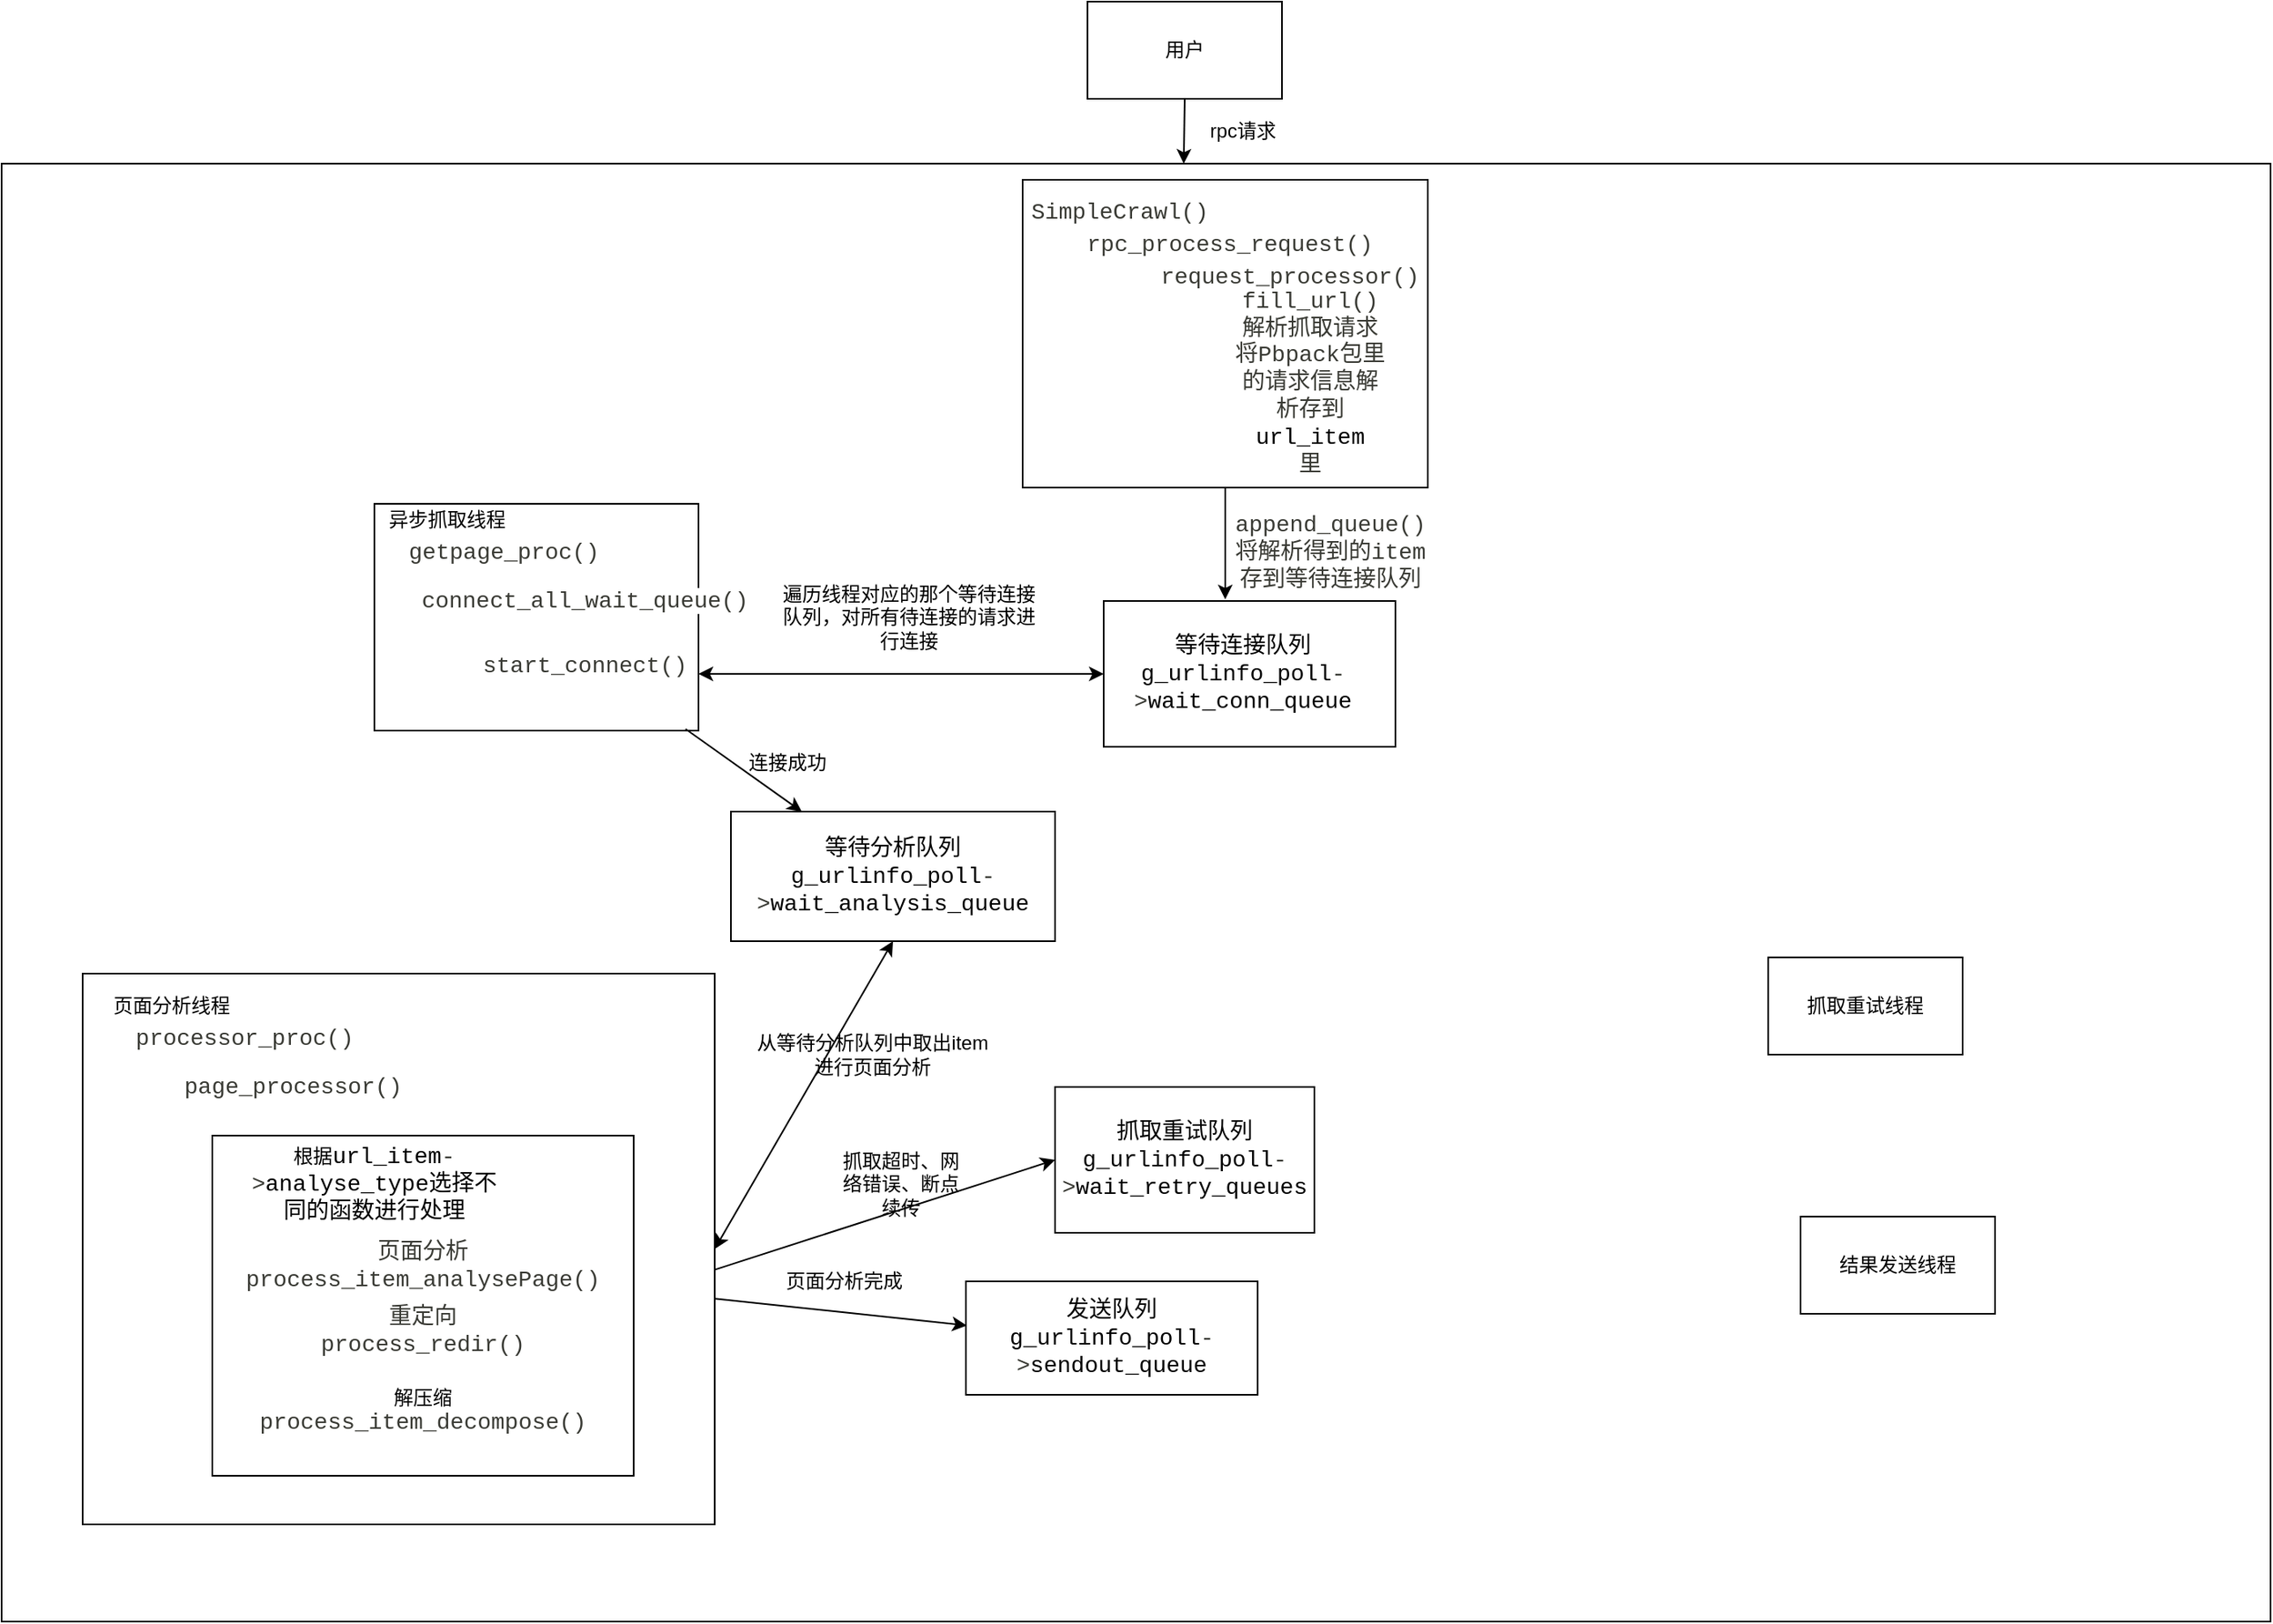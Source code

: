 <mxfile version="14.4.4" type="github">
  <diagram id="FwcFqP0C5W_5_Z98Vjde" name="Page-1">
    <mxGraphModel dx="1810" dy="570" grid="1" gridSize="10" guides="1" tooltips="1" connect="1" arrows="1" fold="1" page="1" pageScale="1" pageWidth="827" pageHeight="1169" math="0" shadow="0">
      <root>
        <mxCell id="0" />
        <mxCell id="1" parent="0" />
        <mxCell id="Cm3EA2zY6-B5ncBwFZGS-15" value="" style="rounded=0;whiteSpace=wrap;html=1;" vertex="1" parent="1">
          <mxGeometry x="350" y="10" width="120" height="60" as="geometry" />
        </mxCell>
        <mxCell id="Cm3EA2zY6-B5ncBwFZGS-16" value="用户" style="text;html=1;strokeColor=none;fillColor=none;align=center;verticalAlign=middle;whiteSpace=wrap;rounded=0;" vertex="1" parent="1">
          <mxGeometry x="390" y="30" width="40" height="20" as="geometry" />
        </mxCell>
        <mxCell id="Cm3EA2zY6-B5ncBwFZGS-17" value="" style="endArrow=classic;html=1;exitX=0.5;exitY=1;exitDx=0;exitDy=0;entryX=0.521;entryY=0;entryDx=0;entryDy=0;entryPerimeter=0;" edge="1" parent="1" source="Cm3EA2zY6-B5ncBwFZGS-15" target="Cm3EA2zY6-B5ncBwFZGS-18">
          <mxGeometry width="50" height="50" relative="1" as="geometry">
            <mxPoint x="385" y="200" as="sourcePoint" />
            <mxPoint x="410" y="120" as="targetPoint" />
          </mxGeometry>
        </mxCell>
        <mxCell id="Cm3EA2zY6-B5ncBwFZGS-18" value="" style="rounded=0;whiteSpace=wrap;html=1;" vertex="1" parent="1">
          <mxGeometry x="-320" y="110" width="1400" height="900" as="geometry" />
        </mxCell>
        <mxCell id="Cm3EA2zY6-B5ncBwFZGS-19" value="rpc请求" style="text;html=1;strokeColor=none;fillColor=none;align=center;verticalAlign=middle;whiteSpace=wrap;rounded=0;" vertex="1" parent="1">
          <mxGeometry x="418" y="80" width="56" height="20" as="geometry" />
        </mxCell>
        <mxCell id="Cm3EA2zY6-B5ncBwFZGS-20" value="" style="rounded=0;whiteSpace=wrap;html=1;" vertex="1" parent="1">
          <mxGeometry x="310" y="120" width="250" height="190" as="geometry" />
        </mxCell>
        <mxCell id="Cm3EA2zY6-B5ncBwFZGS-22" value="&lt;span style=&quot;color: rgb(57 , 58 , 52) ; font-family: &amp;#34;consolas&amp;#34; , &amp;#34;menlo&amp;#34; , &amp;#34;courier&amp;#34; , monospace ; font-size: 14px ; background-color: rgb(255 , 255 , 255)&quot;&gt;fill_url()&lt;br&gt;解析抓取请求将Pbpack包里的请求信息解析存到&lt;/span&gt;&lt;span style=&quot;font-family: &amp;#34;consolas&amp;#34; , &amp;#34;menlo&amp;#34; , &amp;#34;courier&amp;#34; , monospace ; font-size: 14px ; background-color: rgb(255 , 255 , 255)&quot;&gt;url_item&lt;/span&gt;&lt;span style=&quot;color: rgb(57 , 58 , 52) ; font-family: &amp;#34;consolas&amp;#34; , &amp;#34;menlo&amp;#34; , &amp;#34;courier&amp;#34; , monospace ; font-size: 14px ; background-color: rgb(255 , 255 , 255)&quot;&gt;&lt;br&gt;里&lt;br&gt;&lt;/span&gt;" style="text;html=1;strokeColor=none;fillColor=none;align=center;verticalAlign=middle;whiteSpace=wrap;rounded=0;" vertex="1" parent="1">
          <mxGeometry x="440" y="200" width="95" height="90" as="geometry" />
        </mxCell>
        <mxCell id="Cm3EA2zY6-B5ncBwFZGS-26" value="&lt;span style=&quot;color: rgb(57 , 58 , 52) ; font-family: &amp;#34;consolas&amp;#34; , &amp;#34;menlo&amp;#34; , &amp;#34;courier&amp;#34; , monospace ; font-size: 14px ; background-color: rgb(255 , 255 , 255)&quot;&gt;SimpleCrawl()&lt;/span&gt;" style="text;html=1;strokeColor=none;fillColor=none;align=center;verticalAlign=middle;whiteSpace=wrap;rounded=0;" vertex="1" parent="1">
          <mxGeometry x="350" y="130" width="40" height="20" as="geometry" />
        </mxCell>
        <mxCell id="Cm3EA2zY6-B5ncBwFZGS-29" value="&lt;span style=&quot;color: rgb(57 , 58 , 52) ; font-family: &amp;#34;consolas&amp;#34; , &amp;#34;menlo&amp;#34; , &amp;#34;courier&amp;#34; , monospace ; font-size: 14px ; background-color: rgb(255 , 255 , 255)&quot;&gt;rpc_process_request()&lt;/span&gt;" style="text;html=1;strokeColor=none;fillColor=none;align=center;verticalAlign=middle;whiteSpace=wrap;rounded=0;" vertex="1" parent="1">
          <mxGeometry x="418" y="150" width="40" height="20" as="geometry" />
        </mxCell>
        <mxCell id="Cm3EA2zY6-B5ncBwFZGS-34" value="&lt;span style=&quot;color: rgb(57 , 58 , 52) ; font-family: &amp;#34;consolas&amp;#34; , &amp;#34;menlo&amp;#34; , &amp;#34;courier&amp;#34; , monospace ; font-size: 14px ; background-color: rgb(255 , 255 , 255)&quot;&gt;request_processor()&lt;/span&gt;" style="text;html=1;strokeColor=none;fillColor=none;align=center;verticalAlign=middle;whiteSpace=wrap;rounded=0;" vertex="1" parent="1">
          <mxGeometry x="455" y="170" width="40" height="20" as="geometry" />
        </mxCell>
        <mxCell id="Cm3EA2zY6-B5ncBwFZGS-36" value="" style="endArrow=classic;html=1;exitX=0.5;exitY=1;exitDx=0;exitDy=0;" edge="1" parent="1" source="Cm3EA2zY6-B5ncBwFZGS-20">
          <mxGeometry width="50" height="50" relative="1" as="geometry">
            <mxPoint x="390" y="429" as="sourcePoint" />
            <mxPoint x="435" y="379" as="targetPoint" />
          </mxGeometry>
        </mxCell>
        <mxCell id="Cm3EA2zY6-B5ncBwFZGS-38" value="&lt;span class=&quot;token function&quot; style=&quot;box-sizing: border-box ; margin: 0px ; padding: 0px ; border: 0px ; font-stretch: inherit ; font-size: 14px ; line-height: inherit ; font-family: &amp;#34;consolas&amp;#34; , &amp;#34;menlo&amp;#34; , &amp;#34;courier&amp;#34; , monospace ; color: rgb(57 , 58 , 52) ; background-color: rgb(255 , 255 , 255)&quot;&gt;append_queue()将解析得到的item存到等待连接队列&lt;/span&gt;" style="text;html=1;strokeColor=none;fillColor=none;align=center;verticalAlign=middle;whiteSpace=wrap;rounded=0;" vertex="1" parent="1">
          <mxGeometry x="480" y="340" width="40" height="20" as="geometry" />
        </mxCell>
        <mxCell id="Cm3EA2zY6-B5ncBwFZGS-41" value="" style="rounded=0;whiteSpace=wrap;html=1;" vertex="1" parent="1">
          <mxGeometry x="360" y="380" width="180" height="90" as="geometry" />
        </mxCell>
        <mxCell id="Cm3EA2zY6-B5ncBwFZGS-43" value="&lt;span style=&quot;font-family: &amp;#34;consolas&amp;#34; , &amp;#34;menlo&amp;#34; , &amp;#34;courier&amp;#34; , monospace ; font-size: 14px ; background-color: rgb(255 , 255 , 255)&quot;&gt;等待连接队列g_urlinfo_poll&lt;/span&gt;&lt;span class=&quot;token operator&quot; style=&quot;box-sizing: border-box ; margin: 0px ; padding: 0px ; border: 0px ; font-stretch: inherit ; font-size: 14px ; line-height: inherit ; font-family: &amp;#34;consolas&amp;#34; , &amp;#34;menlo&amp;#34; , &amp;#34;courier&amp;#34; , monospace ; color: rgb(57 , 58 , 52) ; background-color: rgb(255 , 255 , 255)&quot;&gt;-&amp;gt;&lt;/span&gt;&lt;span style=&quot;font-family: &amp;#34;consolas&amp;#34; , &amp;#34;menlo&amp;#34; , &amp;#34;courier&amp;#34; , monospace ; font-size: 14px ; background-color: rgb(255 , 255 , 255)&quot;&gt;wait_conn_queue&lt;br&gt;&lt;/span&gt;" style="text;html=1;strokeColor=none;fillColor=none;align=center;verticalAlign=middle;whiteSpace=wrap;rounded=0;" vertex="1" parent="1">
          <mxGeometry x="426" y="415" width="40" height="20" as="geometry" />
        </mxCell>
        <mxCell id="Cm3EA2zY6-B5ncBwFZGS-45" value="" style="rounded=0;whiteSpace=wrap;html=1;" vertex="1" parent="1">
          <mxGeometry x="-90" y="320" width="200" height="140" as="geometry" />
        </mxCell>
        <mxCell id="Cm3EA2zY6-B5ncBwFZGS-46" value="抓取重试线程" style="rounded=0;whiteSpace=wrap;html=1;" vertex="1" parent="1">
          <mxGeometry x="770" y="600" width="120" height="60" as="geometry" />
        </mxCell>
        <mxCell id="Cm3EA2zY6-B5ncBwFZGS-47" value="" style="rounded=0;whiteSpace=wrap;html=1;" vertex="1" parent="1">
          <mxGeometry x="-270" y="610" width="390" height="340" as="geometry" />
        </mxCell>
        <mxCell id="Cm3EA2zY6-B5ncBwFZGS-48" value="结果发送线程" style="rounded=0;whiteSpace=wrap;html=1;" vertex="1" parent="1">
          <mxGeometry x="790" y="760" width="120" height="60" as="geometry" />
        </mxCell>
        <mxCell id="Cm3EA2zY6-B5ncBwFZGS-49" value="异步抓取线程" style="text;html=1;strokeColor=none;fillColor=none;align=center;verticalAlign=middle;whiteSpace=wrap;rounded=0;" vertex="1" parent="1">
          <mxGeometry x="-90" y="320" width="90" height="20" as="geometry" />
        </mxCell>
        <mxCell id="Cm3EA2zY6-B5ncBwFZGS-50" value="&lt;span style=&quot;color: rgb(57 , 58 , 52) ; font-family: &amp;#34;consolas&amp;#34; , &amp;#34;menlo&amp;#34; , &amp;#34;courier&amp;#34; , monospace ; font-size: 14px ; background-color: rgb(255 , 255 , 255)&quot;&gt;getpage_proc()&lt;/span&gt;" style="text;html=1;strokeColor=none;fillColor=none;align=center;verticalAlign=middle;whiteSpace=wrap;rounded=0;" vertex="1" parent="1">
          <mxGeometry x="-30" y="340" width="40" height="20" as="geometry" />
        </mxCell>
        <mxCell id="Cm3EA2zY6-B5ncBwFZGS-51" value="&lt;span style=&quot;color: rgb(57 , 58 , 52) ; font-family: &amp;#34;consolas&amp;#34; , &amp;#34;menlo&amp;#34; , &amp;#34;courier&amp;#34; , monospace ; font-size: 14px ; background-color: rgb(255 , 255 , 255)&quot;&gt;connect_all_wait_queue()&lt;/span&gt;" style="text;html=1;strokeColor=none;fillColor=none;align=center;verticalAlign=middle;whiteSpace=wrap;rounded=0;" vertex="1" parent="1">
          <mxGeometry x="20" y="370" width="40" height="20" as="geometry" />
        </mxCell>
        <mxCell id="Cm3EA2zY6-B5ncBwFZGS-53" value="遍历线程对应的那个等待连接队列，对所有待连接的请求进行连接" style="text;html=1;strokeColor=none;fillColor=none;align=center;verticalAlign=middle;whiteSpace=wrap;rounded=0;" vertex="1" parent="1">
          <mxGeometry x="160" y="380" width="160" height="20" as="geometry" />
        </mxCell>
        <mxCell id="Cm3EA2zY6-B5ncBwFZGS-54" value="&lt;span style=&quot;color: rgb(57 , 58 , 52) ; font-family: &amp;#34;consolas&amp;#34; , &amp;#34;menlo&amp;#34; , &amp;#34;courier&amp;#34; , monospace ; font-size: 14px ; background-color: rgb(255 , 255 , 255)&quot;&gt;start_connect()&lt;/span&gt;" style="text;html=1;strokeColor=none;fillColor=none;align=center;verticalAlign=middle;whiteSpace=wrap;rounded=0;" vertex="1" parent="1">
          <mxGeometry x="20" y="410" width="40" height="20" as="geometry" />
        </mxCell>
        <mxCell id="Cm3EA2zY6-B5ncBwFZGS-58" value="&lt;span style=&quot;font-family: &amp;#34;consolas&amp;#34; , &amp;#34;menlo&amp;#34; , &amp;#34;courier&amp;#34; , monospace ; font-size: 14px ; background-color: rgb(255 , 255 , 255)&quot;&gt;等待分析队列g_urlinfo_poll&lt;/span&gt;&lt;span class=&quot;token operator&quot; style=&quot;box-sizing: border-box ; margin: 0px ; padding: 0px ; border: 0px ; font-stretch: inherit ; font-size: 14px ; line-height: inherit ; font-family: &amp;#34;consolas&amp;#34; , &amp;#34;menlo&amp;#34; , &amp;#34;courier&amp;#34; , monospace ; color: rgb(57 , 58 , 52) ; background-color: rgb(255 , 255 , 255)&quot;&gt;-&amp;gt;&lt;/span&gt;&lt;span style=&quot;font-family: &amp;#34;consolas&amp;#34; , &amp;#34;menlo&amp;#34; , &amp;#34;courier&amp;#34; , monospace ; font-size: 14px ; background-color: rgb(255 , 255 , 255)&quot;&gt;wait_analysis_queue&lt;/span&gt;" style="rounded=0;whiteSpace=wrap;html=1;" vertex="1" parent="1">
          <mxGeometry x="130" y="510" width="200" height="80" as="geometry" />
        </mxCell>
        <mxCell id="Cm3EA2zY6-B5ncBwFZGS-60" value="" style="endArrow=classic;html=1;exitX=0.96;exitY=0.993;exitDx=0;exitDy=0;exitPerimeter=0;" edge="1" parent="1" source="Cm3EA2zY6-B5ncBwFZGS-45" target="Cm3EA2zY6-B5ncBwFZGS-58">
          <mxGeometry width="50" height="50" relative="1" as="geometry">
            <mxPoint x="390" y="430" as="sourcePoint" />
            <mxPoint x="440" y="380" as="targetPoint" />
          </mxGeometry>
        </mxCell>
        <mxCell id="Cm3EA2zY6-B5ncBwFZGS-62" value="连接成功" style="text;html=1;strokeColor=none;fillColor=none;align=center;verticalAlign=middle;whiteSpace=wrap;rounded=0;" vertex="1" parent="1">
          <mxGeometry x="140" y="470" width="50" height="20" as="geometry" />
        </mxCell>
        <mxCell id="Cm3EA2zY6-B5ncBwFZGS-66" value="页面分析线程" style="text;html=1;strokeColor=none;fillColor=none;align=center;verticalAlign=middle;whiteSpace=wrap;rounded=0;" vertex="1" parent="1">
          <mxGeometry x="-270" y="620" width="110" height="20" as="geometry" />
        </mxCell>
        <mxCell id="Cm3EA2zY6-B5ncBwFZGS-67" value="&lt;span style=&quot;color: rgb(57 , 58 , 52) ; font-family: &amp;#34;consolas&amp;#34; , &amp;#34;menlo&amp;#34; , &amp;#34;courier&amp;#34; , monospace ; font-size: 14px ; background-color: rgb(255 , 255 , 255)&quot;&gt;processor_proc()&lt;/span&gt;" style="text;html=1;strokeColor=none;fillColor=none;align=center;verticalAlign=middle;whiteSpace=wrap;rounded=0;" vertex="1" parent="1">
          <mxGeometry x="-190" y="640" width="40" height="20" as="geometry" />
        </mxCell>
        <mxCell id="Cm3EA2zY6-B5ncBwFZGS-68" value="&lt;span class=&quot;token function&quot; style=&quot;box-sizing: border-box ; margin: 0px ; padding: 0px ; border: 0px ; font-stretch: inherit ; font-size: 14px ; line-height: inherit ; font-family: &amp;#34;consolas&amp;#34; , &amp;#34;menlo&amp;#34; , &amp;#34;courier&amp;#34; , monospace ; color: rgb(57 , 58 , 52) ; background-color: rgb(255 , 255 , 255)&quot;&gt;page_processor&lt;/span&gt;&lt;span class=&quot;token punctuation&quot; style=&quot;box-sizing: border-box ; margin: 0px ; padding: 0px ; border: 0px ; font-stretch: inherit ; font-size: 14px ; line-height: inherit ; font-family: &amp;#34;consolas&amp;#34; , &amp;#34;menlo&amp;#34; , &amp;#34;courier&amp;#34; , monospace ; color: rgb(57 , 58 , 52) ; background-color: rgb(255 , 255 , 255)&quot;&gt;()&lt;/span&gt;" style="text;html=1;strokeColor=none;fillColor=none;align=center;verticalAlign=middle;whiteSpace=wrap;rounded=0;" vertex="1" parent="1">
          <mxGeometry x="-160" y="670" width="40" height="20" as="geometry" />
        </mxCell>
        <mxCell id="Cm3EA2zY6-B5ncBwFZGS-71" value="" style="endArrow=classic;startArrow=classic;html=1;entryX=0;entryY=0.5;entryDx=0;entryDy=0;exitX=1;exitY=0.75;exitDx=0;exitDy=0;" edge="1" parent="1" source="Cm3EA2zY6-B5ncBwFZGS-45" target="Cm3EA2zY6-B5ncBwFZGS-41">
          <mxGeometry width="50" height="50" relative="1" as="geometry">
            <mxPoint x="390" y="660" as="sourcePoint" />
            <mxPoint x="440" y="610" as="targetPoint" />
          </mxGeometry>
        </mxCell>
        <mxCell id="Cm3EA2zY6-B5ncBwFZGS-72" value="" style="endArrow=classic;startArrow=classic;html=1;exitX=1;exitY=0.5;exitDx=0;exitDy=0;entryX=0.5;entryY=1;entryDx=0;entryDy=0;" edge="1" parent="1" source="Cm3EA2zY6-B5ncBwFZGS-47" target="Cm3EA2zY6-B5ncBwFZGS-58">
          <mxGeometry width="50" height="50" relative="1" as="geometry">
            <mxPoint x="390" y="660" as="sourcePoint" />
            <mxPoint x="440" y="610" as="targetPoint" />
          </mxGeometry>
        </mxCell>
        <mxCell id="Cm3EA2zY6-B5ncBwFZGS-73" value="从等待分析队列中取出item进行页面分析" style="text;html=1;strokeColor=none;fillColor=none;align=center;verticalAlign=middle;whiteSpace=wrap;rounded=0;" vertex="1" parent="1">
          <mxGeometry x="145" y="650" width="145" height="20" as="geometry" />
        </mxCell>
        <mxCell id="Cm3EA2zY6-B5ncBwFZGS-74" value="" style="rounded=0;whiteSpace=wrap;html=1;" vertex="1" parent="1">
          <mxGeometry x="-190" y="710" width="260" height="210" as="geometry" />
        </mxCell>
        <mxCell id="Cm3EA2zY6-B5ncBwFZGS-76" value="根据&lt;span style=&quot;font-family: &amp;#34;consolas&amp;#34; , &amp;#34;menlo&amp;#34; , &amp;#34;courier&amp;#34; , monospace ; font-size: 14px ; background-color: rgb(255 , 255 , 255)&quot;&gt;url_item&lt;/span&gt;&lt;span class=&quot;token operator&quot; style=&quot;box-sizing: border-box ; margin: 0px ; padding: 0px ; border: 0px ; font-stretch: inherit ; font-size: 14px ; line-height: inherit ; font-family: &amp;#34;consolas&amp;#34; , &amp;#34;menlo&amp;#34; , &amp;#34;courier&amp;#34; , monospace ; color: rgb(57 , 58 , 52) ; background-color: rgb(255 , 255 , 255)&quot;&gt;-&amp;gt;&lt;/span&gt;&lt;span style=&quot;font-family: &amp;#34;consolas&amp;#34; , &amp;#34;menlo&amp;#34; , &amp;#34;courier&amp;#34; , monospace ; font-size: 14px ; background-color: rgb(255 , 255 , 255)&quot;&gt;analyse_type选择不同的函数进行处理&lt;/span&gt;" style="text;html=1;strokeColor=none;fillColor=none;align=center;verticalAlign=middle;whiteSpace=wrap;rounded=0;" vertex="1" parent="1">
          <mxGeometry x="-170" y="730" width="160" height="20" as="geometry" />
        </mxCell>
        <mxCell id="Cm3EA2zY6-B5ncBwFZGS-78" value="&lt;span style=&quot;color: rgb(57 , 58 , 52) ; font-family: &amp;#34;consolas&amp;#34; , &amp;#34;menlo&amp;#34; , &amp;#34;courier&amp;#34; , monospace ; font-size: 14px ; background-color: rgb(255 , 255 , 255)&quot;&gt;页面分析process_item_analysePage()&lt;/span&gt;" style="text;html=1;strokeColor=none;fillColor=none;align=center;verticalAlign=middle;whiteSpace=wrap;rounded=0;" vertex="1" parent="1">
          <mxGeometry x="-80" y="780" width="40" height="20" as="geometry" />
        </mxCell>
        <mxCell id="Cm3EA2zY6-B5ncBwFZGS-80" value="&lt;span style=&quot;color: rgb(57 , 58 , 52) ; font-family: &amp;#34;consolas&amp;#34; , &amp;#34;menlo&amp;#34; , &amp;#34;courier&amp;#34; , monospace ; font-size: 14px ; background-color: rgb(255 , 255 , 255)&quot;&gt;重定向process_redir()&lt;/span&gt;" style="text;html=1;strokeColor=none;fillColor=none;align=center;verticalAlign=middle;whiteSpace=wrap;rounded=0;" vertex="1" parent="1">
          <mxGeometry x="-80" y="820" width="40" height="20" as="geometry" />
        </mxCell>
        <mxCell id="Cm3EA2zY6-B5ncBwFZGS-81" value="解压缩&lt;br&gt;&lt;span style=&quot;color: rgb(57 , 58 , 52) ; font-family: &amp;#34;consolas&amp;#34; , &amp;#34;menlo&amp;#34; , &amp;#34;courier&amp;#34; , monospace ; font-size: 14px ; background-color: rgb(255 , 255 , 255)&quot;&gt;process_item_decompose()&lt;/span&gt;" style="text;html=1;strokeColor=none;fillColor=none;align=center;verticalAlign=middle;whiteSpace=wrap;rounded=0;" vertex="1" parent="1">
          <mxGeometry x="-80" y="870" width="40" height="20" as="geometry" />
        </mxCell>
        <mxCell id="Cm3EA2zY6-B5ncBwFZGS-84" value="&lt;span style=&quot;font-family: &amp;#34;consolas&amp;#34; , &amp;#34;menlo&amp;#34; , &amp;#34;courier&amp;#34; , monospace ; font-size: 14px ; background-color: rgb(255 , 255 , 255)&quot;&gt;发送队列g_urlinfo_poll&lt;/span&gt;&lt;span class=&quot;token operator&quot; style=&quot;box-sizing: border-box ; margin: 0px ; padding: 0px ; border: 0px ; font-stretch: inherit ; font-size: 14px ; line-height: inherit ; font-family: &amp;#34;consolas&amp;#34; , &amp;#34;menlo&amp;#34; , &amp;#34;courier&amp;#34; , monospace ; color: rgb(57 , 58 , 52) ; background-color: rgb(255 , 255 , 255)&quot;&gt;-&amp;gt;&lt;/span&gt;&lt;span style=&quot;font-family: &amp;#34;consolas&amp;#34; , &amp;#34;menlo&amp;#34; , &amp;#34;courier&amp;#34; , monospace ; font-size: 14px ; background-color: rgb(255 , 255 , 255)&quot;&gt;sendout_queue&lt;/span&gt;" style="rounded=0;whiteSpace=wrap;html=1;" vertex="1" parent="1">
          <mxGeometry x="275" y="800" width="180" height="70" as="geometry" />
        </mxCell>
        <mxCell id="Cm3EA2zY6-B5ncBwFZGS-85" value="" style="endArrow=classic;html=1;exitX=0.999;exitY=0.59;exitDx=0;exitDy=0;exitPerimeter=0;entryX=0.003;entryY=0.389;entryDx=0;entryDy=0;entryPerimeter=0;" edge="1" parent="1" source="Cm3EA2zY6-B5ncBwFZGS-47" target="Cm3EA2zY6-B5ncBwFZGS-84">
          <mxGeometry width="50" height="50" relative="1" as="geometry">
            <mxPoint x="210" y="720" as="sourcePoint" />
            <mxPoint x="260" y="670" as="targetPoint" />
          </mxGeometry>
        </mxCell>
        <mxCell id="Cm3EA2zY6-B5ncBwFZGS-86" value="页面分析完成" style="text;html=1;strokeColor=none;fillColor=none;align=center;verticalAlign=middle;whiteSpace=wrap;rounded=0;" vertex="1" parent="1">
          <mxGeometry x="160" y="790" width="80" height="20" as="geometry" />
        </mxCell>
        <mxCell id="Cm3EA2zY6-B5ncBwFZGS-87" value="&lt;span style=&quot;font-family: &amp;#34;consolas&amp;#34; , &amp;#34;menlo&amp;#34; , &amp;#34;courier&amp;#34; , monospace ; font-size: 14px ; background-color: rgb(255 , 255 , 255)&quot;&gt;抓取重试队列g_urlinfo_poll&lt;/span&gt;&lt;span class=&quot;token operator&quot; style=&quot;box-sizing: border-box ; margin: 0px ; padding: 0px ; border: 0px ; font-stretch: inherit ; font-size: 14px ; line-height: inherit ; font-family: &amp;#34;consolas&amp;#34; , &amp;#34;menlo&amp;#34; , &amp;#34;courier&amp;#34; , monospace ; color: rgb(57 , 58 , 52) ; background-color: rgb(255 , 255 , 255)&quot;&gt;-&amp;gt;&lt;/span&gt;&lt;span style=&quot;font-family: &amp;#34;consolas&amp;#34; , &amp;#34;menlo&amp;#34; , &amp;#34;courier&amp;#34; , monospace ; font-size: 14px ; background-color: rgb(255 , 255 , 255)&quot;&gt;wait_retry_queues&lt;/span&gt;" style="rounded=0;whiteSpace=wrap;html=1;" vertex="1" parent="1">
          <mxGeometry x="330" y="680" width="160" height="90" as="geometry" />
        </mxCell>
        <mxCell id="Cm3EA2zY6-B5ncBwFZGS-89" value="" style="endArrow=classic;html=1;entryX=0;entryY=0.5;entryDx=0;entryDy=0;exitX=0.999;exitY=0.538;exitDx=0;exitDy=0;exitPerimeter=0;" edge="1" parent="1" source="Cm3EA2zY6-B5ncBwFZGS-47" target="Cm3EA2zY6-B5ncBwFZGS-87">
          <mxGeometry width="50" height="50" relative="1" as="geometry">
            <mxPoint x="210" y="790" as="sourcePoint" />
            <mxPoint x="260" y="740" as="targetPoint" />
          </mxGeometry>
        </mxCell>
        <mxCell id="Cm3EA2zY6-B5ncBwFZGS-90" value="抓取超时、网络错误、断点续传" style="text;html=1;strokeColor=none;fillColor=none;align=center;verticalAlign=middle;whiteSpace=wrap;rounded=0;" vertex="1" parent="1">
          <mxGeometry x="195" y="730" width="80" height="20" as="geometry" />
        </mxCell>
      </root>
    </mxGraphModel>
  </diagram>
</mxfile>

